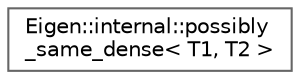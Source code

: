 digraph "Graphical Class Hierarchy"
{
 // LATEX_PDF_SIZE
  bgcolor="transparent";
  edge [fontname=Helvetica,fontsize=10,labelfontname=Helvetica,labelfontsize=10];
  node [fontname=Helvetica,fontsize=10,shape=box,height=0.2,width=0.4];
  rankdir="LR";
  Node0 [id="Node000000",label="Eigen::internal::possibly\l_same_dense\< T1, T2 \>",height=0.2,width=0.4,color="grey40", fillcolor="white", style="filled",URL="$structEigen_1_1internal_1_1possibly__same__dense.html",tooltip=" "];
}
